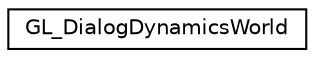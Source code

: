 digraph "Graphical Class Hierarchy"
{
  edge [fontname="Helvetica",fontsize="10",labelfontname="Helvetica",labelfontsize="10"];
  node [fontname="Helvetica",fontsize="10",shape=record];
  rankdir="LR";
  Node1 [label="GL_DialogDynamicsWorld",height=0.2,width=0.4,color="black", fillcolor="white", style="filled",URL="$class_g_l___dialog_dynamics_world.html"];
}
